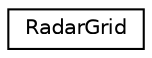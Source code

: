 digraph "Graphical Class Hierarchy"
{
 // LATEX_PDF_SIZE
  edge [fontname="Helvetica",fontsize="10",labelfontname="Helvetica",labelfontsize="10"];
  node [fontname="Helvetica",fontsize="10",shape=record];
  rankdir="LR";
  Node0 [label="RadarGrid",height=0.2,width=0.4,color="black", fillcolor="white", style="filled",URL="$classRadarGrid.html",tooltip=" "];
}
